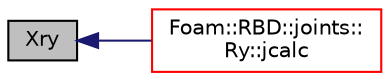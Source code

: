 digraph "Xry"
{
  bgcolor="transparent";
  edge [fontname="Helvetica",fontsize="10",labelfontname="Helvetica",labelfontsize="10"];
  node [fontname="Helvetica",fontsize="10",shape=record];
  rankdir="LR";
  Node1 [label="Xry",height=0.2,width=0.4,color="black", fillcolor="grey75", style="filled", fontcolor="black"];
  Node1 -> Node2 [dir="back",color="midnightblue",fontsize="10",style="solid",fontname="Helvetica"];
  Node2 [label="Foam::RBD::joints::\lRy::jcalc",height=0.2,width=0.4,color="red",URL="$a02280.html#a0f30a9a9c09b33bd32b1bb61ab5a132a",tooltip="Update the model state for this joint. "];
}
